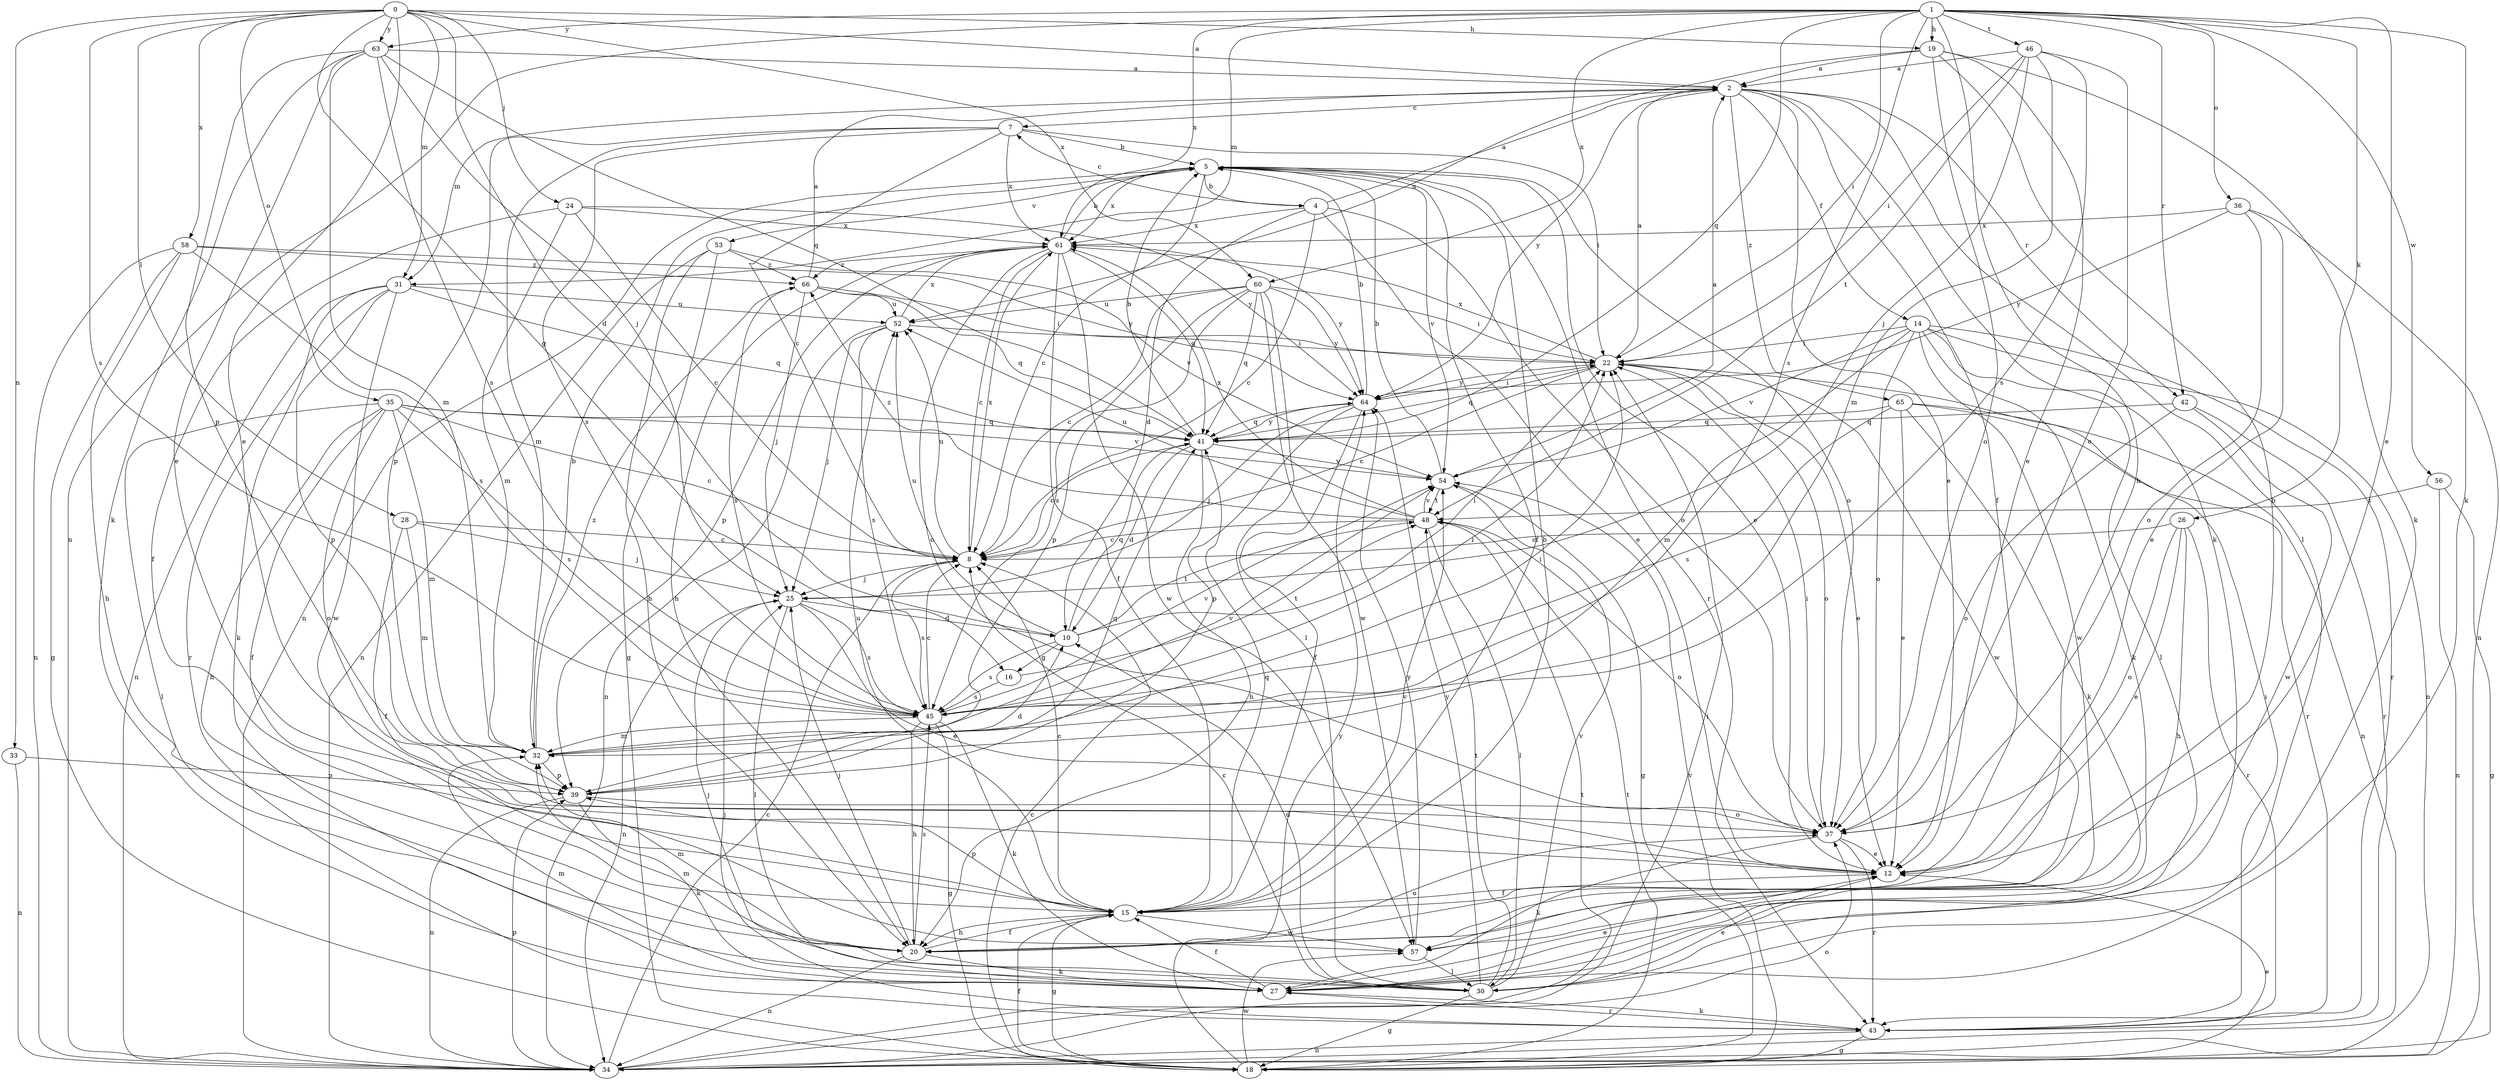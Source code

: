 strict digraph  {
0;
1;
2;
4;
5;
7;
8;
10;
12;
14;
15;
16;
18;
19;
20;
22;
24;
25;
26;
27;
28;
30;
31;
32;
33;
34;
35;
36;
37;
39;
41;
42;
43;
45;
46;
48;
52;
53;
54;
56;
57;
58;
60;
61;
63;
64;
65;
66;
0 -> 2  [label=a];
0 -> 10  [label=d];
0 -> 12  [label=e];
0 -> 16  [label=g];
0 -> 19  [label=h];
0 -> 24  [label=j];
0 -> 28  [label=l];
0 -> 31  [label=m];
0 -> 33  [label=n];
0 -> 35  [label=o];
0 -> 45  [label=s];
0 -> 58  [label=x];
0 -> 60  [label=x];
0 -> 63  [label=y];
1 -> 12  [label=e];
1 -> 19  [label=h];
1 -> 20  [label=h];
1 -> 22  [label=i];
1 -> 26  [label=k];
1 -> 27  [label=k];
1 -> 31  [label=m];
1 -> 34  [label=n];
1 -> 36  [label=o];
1 -> 41  [label=q];
1 -> 42  [label=r];
1 -> 45  [label=s];
1 -> 46  [label=t];
1 -> 56  [label=w];
1 -> 60  [label=x];
1 -> 61  [label=x];
1 -> 63  [label=y];
2 -> 7  [label=c];
2 -> 12  [label=e];
2 -> 14  [label=f];
2 -> 15  [label=f];
2 -> 27  [label=k];
2 -> 30  [label=l];
2 -> 31  [label=m];
2 -> 42  [label=r];
2 -> 64  [label=y];
2 -> 65  [label=z];
4 -> 2  [label=a];
4 -> 7  [label=c];
4 -> 8  [label=c];
4 -> 10  [label=d];
4 -> 12  [label=e];
4 -> 37  [label=o];
4 -> 61  [label=x];
5 -> 4  [label=b];
5 -> 8  [label=c];
5 -> 12  [label=e];
5 -> 15  [label=f];
5 -> 34  [label=n];
5 -> 37  [label=o];
5 -> 43  [label=r];
5 -> 53  [label=v];
5 -> 54  [label=v];
5 -> 61  [label=x];
7 -> 5  [label=b];
7 -> 8  [label=c];
7 -> 22  [label=i];
7 -> 32  [label=m];
7 -> 39  [label=p];
7 -> 45  [label=s];
7 -> 61  [label=x];
8 -> 25  [label=j];
8 -> 45  [label=s];
8 -> 52  [label=u];
8 -> 61  [label=x];
10 -> 16  [label=g];
10 -> 22  [label=i];
10 -> 41  [label=q];
10 -> 45  [label=s];
10 -> 48  [label=t];
10 -> 52  [label=u];
12 -> 15  [label=f];
14 -> 22  [label=i];
14 -> 27  [label=k];
14 -> 30  [label=l];
14 -> 32  [label=m];
14 -> 34  [label=n];
14 -> 37  [label=o];
14 -> 43  [label=r];
14 -> 54  [label=v];
14 -> 57  [label=w];
15 -> 5  [label=b];
15 -> 8  [label=c];
15 -> 18  [label=g];
15 -> 20  [label=h];
15 -> 39  [label=p];
15 -> 41  [label=q];
15 -> 52  [label=u];
15 -> 54  [label=v];
15 -> 57  [label=w];
16 -> 45  [label=s];
16 -> 48  [label=t];
18 -> 8  [label=c];
18 -> 12  [label=e];
18 -> 15  [label=f];
18 -> 48  [label=t];
18 -> 54  [label=v];
18 -> 57  [label=w];
18 -> 64  [label=y];
19 -> 2  [label=a];
19 -> 12  [label=e];
19 -> 20  [label=h];
19 -> 27  [label=k];
19 -> 37  [label=o];
19 -> 52  [label=u];
20 -> 15  [label=f];
20 -> 25  [label=j];
20 -> 27  [label=k];
20 -> 32  [label=m];
20 -> 34  [label=n];
20 -> 37  [label=o];
20 -> 45  [label=s];
22 -> 2  [label=a];
22 -> 8  [label=c];
22 -> 12  [label=e];
22 -> 37  [label=o];
22 -> 41  [label=q];
22 -> 57  [label=w];
22 -> 61  [label=x];
22 -> 64  [label=y];
24 -> 8  [label=c];
24 -> 15  [label=f];
24 -> 32  [label=m];
24 -> 61  [label=x];
24 -> 64  [label=y];
25 -> 10  [label=d];
25 -> 12  [label=e];
25 -> 30  [label=l];
25 -> 34  [label=n];
25 -> 45  [label=s];
26 -> 8  [label=c];
26 -> 12  [label=e];
26 -> 20  [label=h];
26 -> 37  [label=o];
26 -> 43  [label=r];
27 -> 12  [label=e];
27 -> 15  [label=f];
27 -> 25  [label=j];
27 -> 32  [label=m];
27 -> 43  [label=r];
28 -> 8  [label=c];
28 -> 15  [label=f];
28 -> 25  [label=j];
28 -> 32  [label=m];
30 -> 8  [label=c];
30 -> 10  [label=d];
30 -> 12  [label=e];
30 -> 18  [label=g];
30 -> 32  [label=m];
30 -> 48  [label=t];
30 -> 54  [label=v];
30 -> 64  [label=y];
31 -> 27  [label=k];
31 -> 34  [label=n];
31 -> 39  [label=p];
31 -> 41  [label=q];
31 -> 43  [label=r];
31 -> 52  [label=u];
31 -> 57  [label=w];
32 -> 5  [label=b];
32 -> 22  [label=i];
32 -> 39  [label=p];
32 -> 54  [label=v];
32 -> 66  [label=z];
33 -> 34  [label=n];
33 -> 39  [label=p];
34 -> 8  [label=c];
34 -> 22  [label=i];
34 -> 37  [label=o];
34 -> 39  [label=p];
34 -> 48  [label=t];
35 -> 8  [label=c];
35 -> 15  [label=f];
35 -> 20  [label=h];
35 -> 30  [label=l];
35 -> 32  [label=m];
35 -> 37  [label=o];
35 -> 41  [label=q];
35 -> 45  [label=s];
35 -> 54  [label=v];
36 -> 12  [label=e];
36 -> 34  [label=n];
36 -> 37  [label=o];
36 -> 61  [label=x];
36 -> 64  [label=y];
37 -> 12  [label=e];
37 -> 22  [label=i];
37 -> 27  [label=k];
37 -> 43  [label=r];
39 -> 10  [label=d];
39 -> 27  [label=k];
39 -> 34  [label=n];
39 -> 37  [label=o];
39 -> 41  [label=q];
41 -> 5  [label=b];
41 -> 8  [label=c];
41 -> 10  [label=d];
41 -> 20  [label=h];
41 -> 54  [label=v];
41 -> 64  [label=y];
42 -> 37  [label=o];
42 -> 41  [label=q];
42 -> 43  [label=r];
42 -> 57  [label=w];
43 -> 18  [label=g];
43 -> 22  [label=i];
43 -> 25  [label=j];
43 -> 27  [label=k];
43 -> 34  [label=n];
45 -> 8  [label=c];
45 -> 18  [label=g];
45 -> 20  [label=h];
45 -> 22  [label=i];
45 -> 27  [label=k];
45 -> 32  [label=m];
45 -> 54  [label=v];
46 -> 2  [label=a];
46 -> 22  [label=i];
46 -> 25  [label=j];
46 -> 32  [label=m];
46 -> 37  [label=o];
46 -> 45  [label=s];
46 -> 48  [label=t];
48 -> 8  [label=c];
48 -> 30  [label=l];
48 -> 37  [label=o];
48 -> 52  [label=u];
48 -> 54  [label=v];
48 -> 61  [label=x];
48 -> 66  [label=z];
52 -> 22  [label=i];
52 -> 25  [label=j];
52 -> 34  [label=n];
52 -> 45  [label=s];
52 -> 61  [label=x];
53 -> 18  [label=g];
53 -> 20  [label=h];
53 -> 34  [label=n];
53 -> 54  [label=v];
53 -> 66  [label=z];
54 -> 2  [label=a];
54 -> 5  [label=b];
54 -> 18  [label=g];
54 -> 48  [label=t];
56 -> 18  [label=g];
56 -> 34  [label=n];
56 -> 48  [label=t];
57 -> 30  [label=l];
57 -> 64  [label=y];
58 -> 18  [label=g];
58 -> 20  [label=h];
58 -> 34  [label=n];
58 -> 45  [label=s];
58 -> 64  [label=y];
58 -> 66  [label=z];
60 -> 8  [label=c];
60 -> 22  [label=i];
60 -> 30  [label=l];
60 -> 39  [label=p];
60 -> 41  [label=q];
60 -> 45  [label=s];
60 -> 52  [label=u];
60 -> 57  [label=w];
60 -> 64  [label=y];
61 -> 5  [label=b];
61 -> 8  [label=c];
61 -> 15  [label=f];
61 -> 20  [label=h];
61 -> 37  [label=o];
61 -> 39  [label=p];
61 -> 41  [label=q];
61 -> 57  [label=w];
61 -> 64  [label=y];
61 -> 66  [label=z];
63 -> 2  [label=a];
63 -> 12  [label=e];
63 -> 25  [label=j];
63 -> 27  [label=k];
63 -> 32  [label=m];
63 -> 39  [label=p];
63 -> 41  [label=q];
63 -> 45  [label=s];
64 -> 5  [label=b];
64 -> 15  [label=f];
64 -> 22  [label=i];
64 -> 25  [label=j];
64 -> 39  [label=p];
64 -> 41  [label=q];
65 -> 12  [label=e];
65 -> 27  [label=k];
65 -> 34  [label=n];
65 -> 41  [label=q];
65 -> 43  [label=r];
65 -> 45  [label=s];
66 -> 2  [label=a];
66 -> 22  [label=i];
66 -> 25  [label=j];
66 -> 41  [label=q];
66 -> 45  [label=s];
66 -> 52  [label=u];
}
